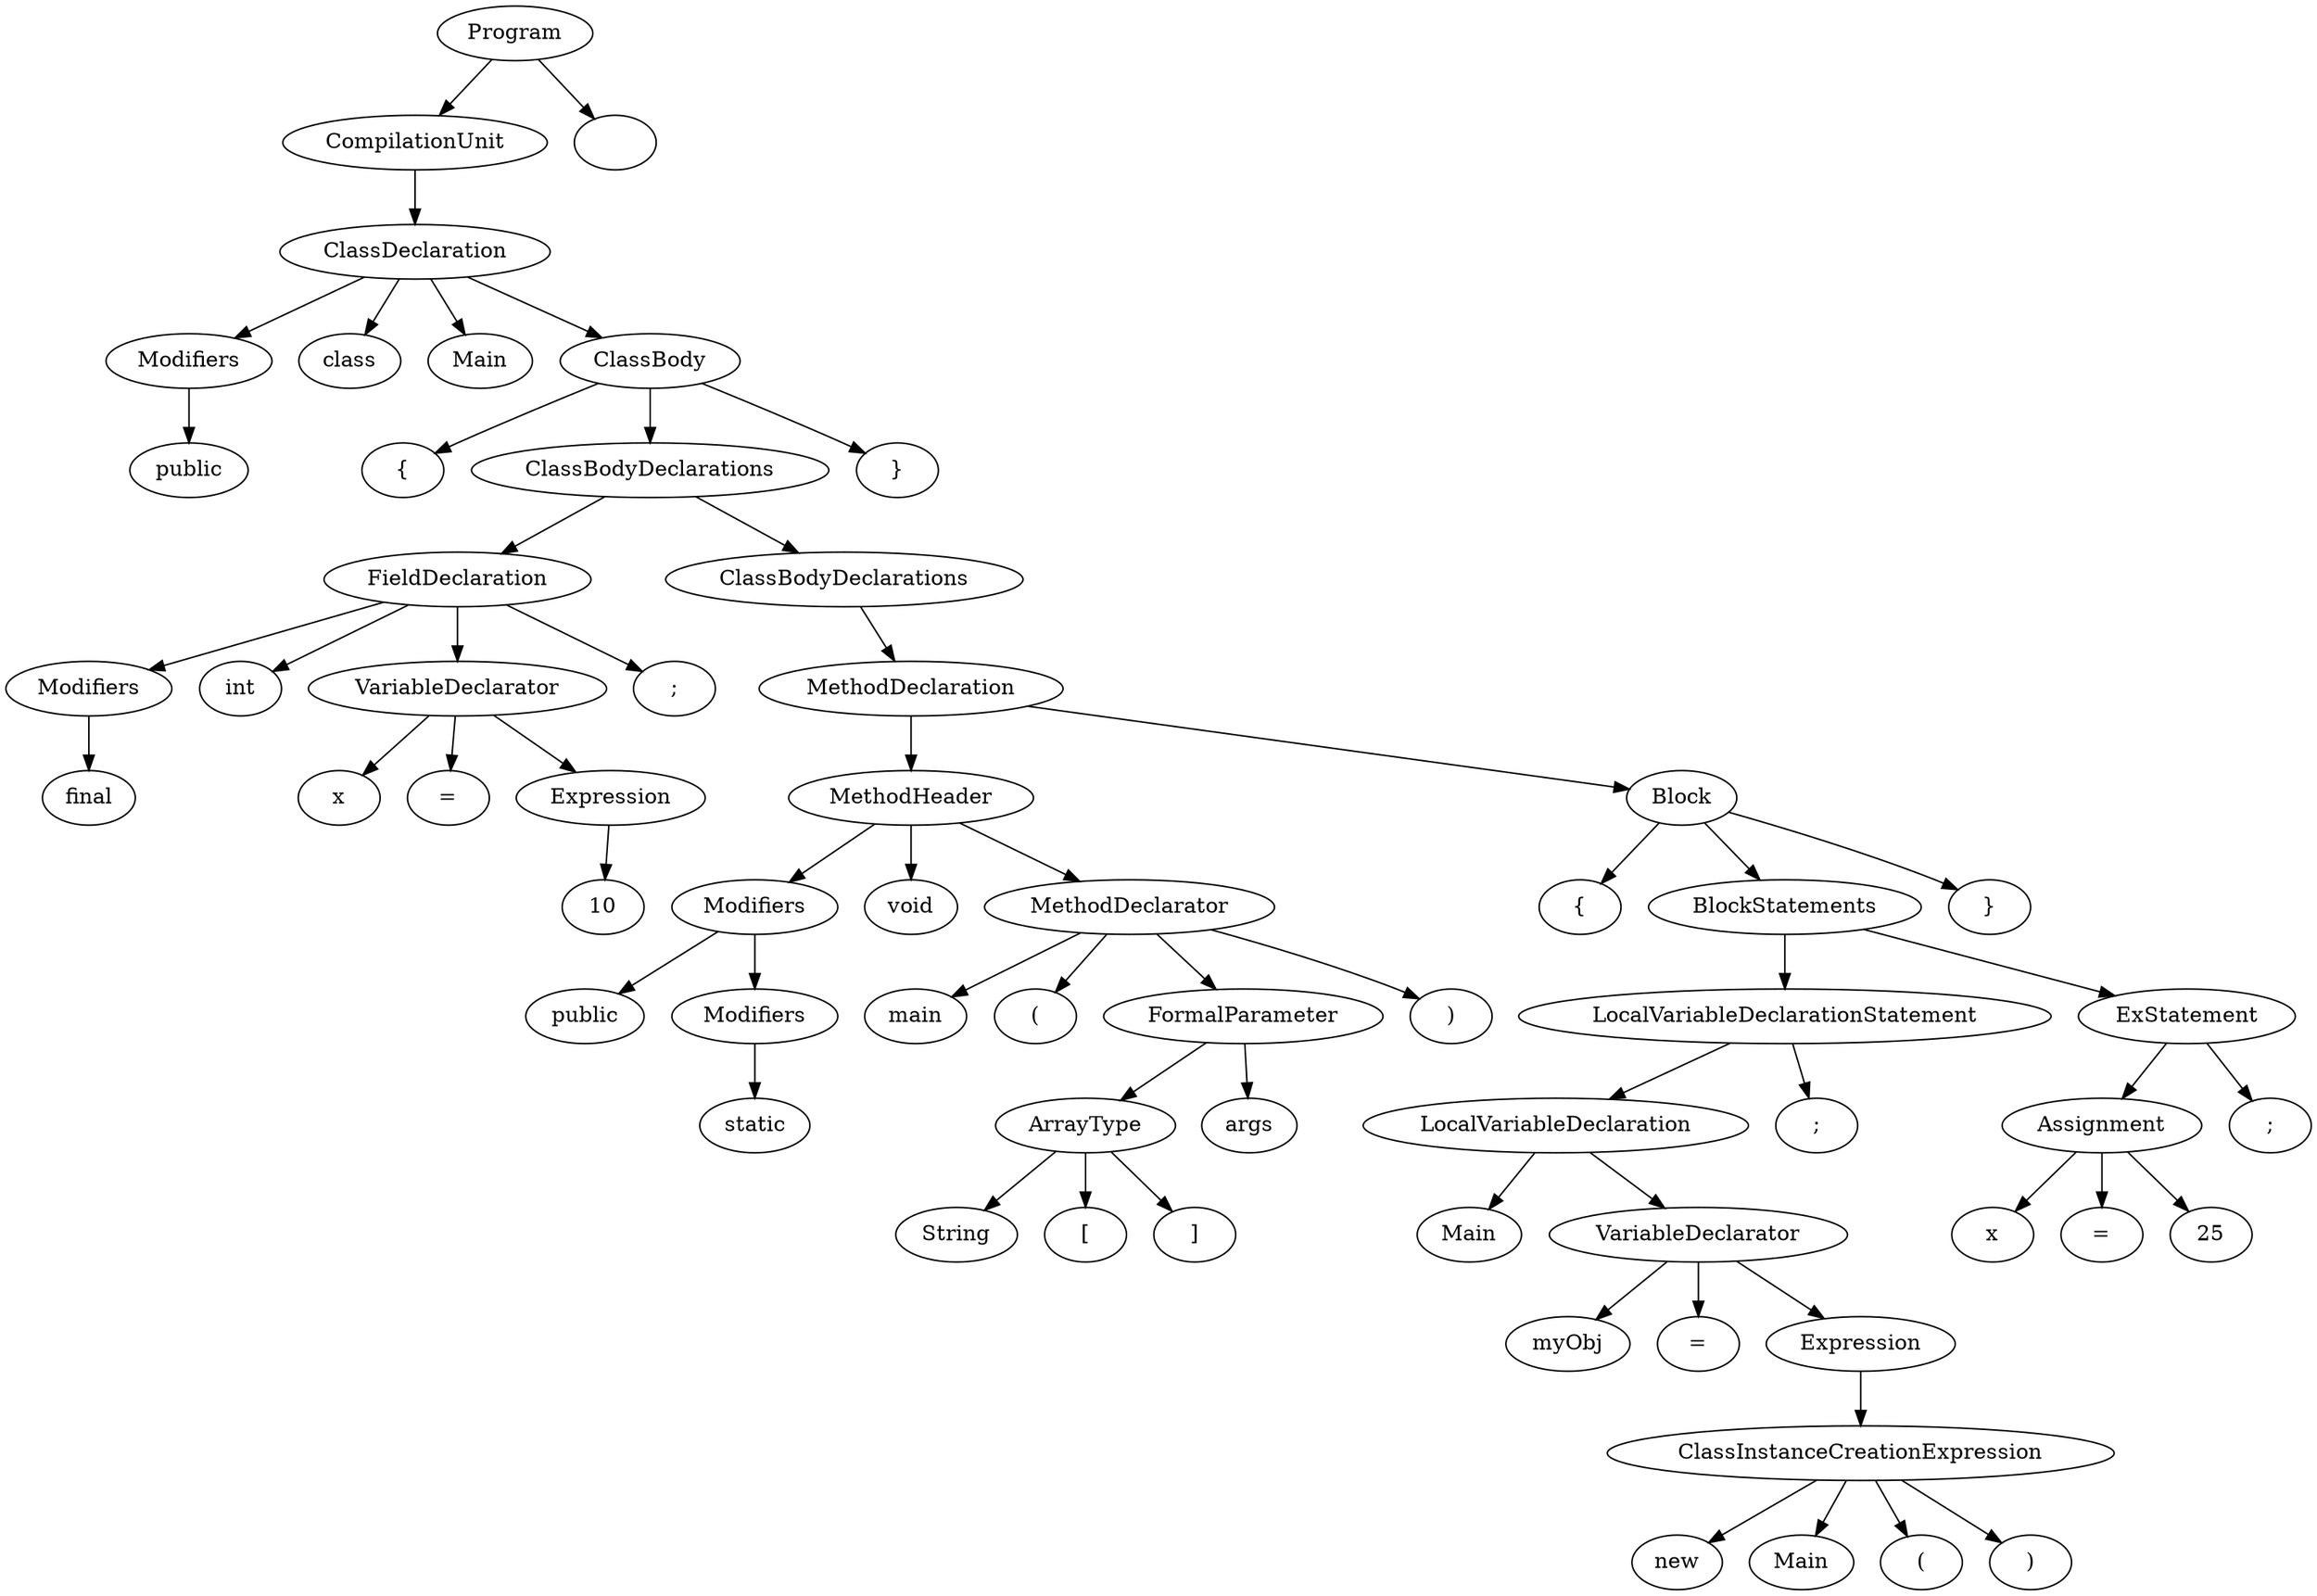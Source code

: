 digraph G {
n1 [label="public"]
n2 [label="Modifiers"]
n2->n1;
n3 [label="class"]
n4 [label="Main"]
n5 [label="{"]
n6 [label="final"]
n7 [label="Modifiers"]
n7->n6;
n8 [label="int"]
n9 [label="x"]
n10 [label="="]
n11 [label="10"]
n12 [label="Expression"]
n12->n11;
n13 [label="VariableDeclarator"]
n13->n12;
n13->n10;
n13->n9;
n14 [label=";"]
n15 [label="FieldDeclaration"]
n15->n14;
n15->n13;
n15->n8;
n15->n7;
n16 [label="public"]
n17 [label="static"]
n18 [label="Modifiers"]
n18->n17;
n19 [label="Modifiers"]
n19->n18;
n19->n16;
n20 [label="void"]
n21 [label="main"]
n22 [label="("]
n23 [label="String"]
n24 [label="["]
n25 [label="]"]
n26 [label="ArrayType"]
n26->n25;
n26->n24;
n26->n23;
n27 [label="args"]
n28 [label="FormalParameter"]
n28->n27;
n28->n26;
n29 [label=")"]
n30 [label="MethodDeclarator"]
n30->n29;
n30->n28;
n30->n22;
n30->n21;
n31 [label="MethodHeader"]
n31->n30;
n31->n20;
n31->n19;
n32 [label="{"]
n33 [label="Main"]
n34 [label="myObj"]
n35 [label="="]
n36 [label="new"]
n37 [label="Main"]
n38 [label="("]
n39 [label=")"]
n40 [label="ClassInstanceCreationExpression"]
n40->n39;
n40->n38;
n40->n37;
n40->n36;
n41 [label="Expression"]
n41->n40;
n42 [label="VariableDeclarator"]
n42->n41;
n42->n35;
n42->n34;
n43 [label="LocalVariableDeclaration"]
n43->n42;
n43->n33;
n44 [label=";"]
n45 [label="LocalVariableDeclarationStatement"]
n45->n44;
n45->n43;
n46 [label="x"]
n47 [label="="]
n48 [label="25"]
n49 [label="Assignment"]
n49->n48;
n49->n47;
n49->n46;
n50 [label=";"]
n51 [label="ExStatement"]
n51->n50;
n51->n49;
n52 [label="BlockStatements"]
n52->n51;
n52->n45;
n53 [label="}"]
n54 [label="Block"]
n54->n53;
n54->n52;
n54->n32;
n55 [label="MethodDeclaration"]
n55->n54;
n55->n31;
n56 [label="ClassBodyDeclarations"]
n56->n55;
n57 [label="ClassBodyDeclarations"]
n57->n56;
n57->n15;
n58 [label="}"]
n59 [label="ClassBody"]
n59->n58;
n59->n57;
n59->n5;
n60 [label="ClassDeclaration"]
n60->n59;
n60->n4;
n60->n3;
n60->n2;
n61 [label="CompilationUnit"]
n61->n60;
n62 [label="Program"]
n62->n63;
n62->n61;
n63 [label=""]
}
